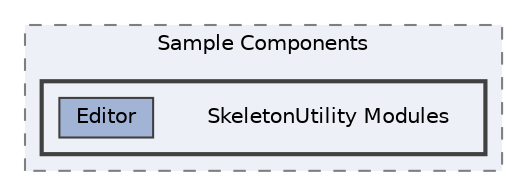 digraph "external/spine-runtimes/spine-unity/Assets/Spine Examples/Scripts/Sample Components/SkeletonUtility Modules"
{
 // LATEX_PDF_SIZE
  bgcolor="transparent";
  edge [fontname=Helvetica,fontsize=10,labelfontname=Helvetica,labelfontsize=10];
  node [fontname=Helvetica,fontsize=10,shape=box,height=0.2,width=0.4];
  compound=true
  subgraph clusterdir_f1aa8c0d36df02b027ed3df4553d3c0c {
    graph [ bgcolor="#edf0f7", pencolor="grey50", label="Sample Components", fontname=Helvetica,fontsize=10 style="filled,dashed", URL="dir_f1aa8c0d36df02b027ed3df4553d3c0c.html",tooltip=""]
  subgraph clusterdir_aa11b29d0cc4e14fae91aabae86e7baf {
    graph [ bgcolor="#edf0f7", pencolor="grey25", label="", fontname=Helvetica,fontsize=10 style="filled,bold", URL="dir_aa11b29d0cc4e14fae91aabae86e7baf.html",tooltip=""]
    dir_aa11b29d0cc4e14fae91aabae86e7baf [shape=plaintext, label="SkeletonUtility Modules"];
  dir_f3827752de42ac9e29bbf5a8460d2db6 [label="Editor", fillcolor="#a2b4d6", color="grey25", style="filled", URL="dir_f3827752de42ac9e29bbf5a8460d2db6.html",tooltip=""];
  }
  }
}
